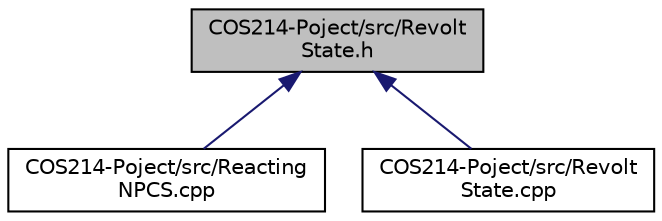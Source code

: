 digraph "COS214-Poject/src/RevoltState.h"
{
 // LATEX_PDF_SIZE
  edge [fontname="Helvetica",fontsize="10",labelfontname="Helvetica",labelfontsize="10"];
  node [fontname="Helvetica",fontsize="10",shape=record];
  Node1 [label="COS214-Poject/src/Revolt\lState.h",height=0.2,width=0.4,color="black", fillcolor="grey75", style="filled", fontcolor="black",tooltip=" "];
  Node1 -> Node2 [dir="back",color="midnightblue",fontsize="10",style="solid",fontname="Helvetica"];
  Node2 [label="COS214-Poject/src/Reacting\lNPCS.cpp",height=0.2,width=0.4,color="black", fillcolor="white", style="filled",URL="$ReactingNPCS_8cpp.html",tooltip=" "];
  Node1 -> Node3 [dir="back",color="midnightblue",fontsize="10",style="solid",fontname="Helvetica"];
  Node3 [label="COS214-Poject/src/Revolt\lState.cpp",height=0.2,width=0.4,color="black", fillcolor="white", style="filled",URL="$RevoltState_8cpp.html",tooltip=" "];
}

